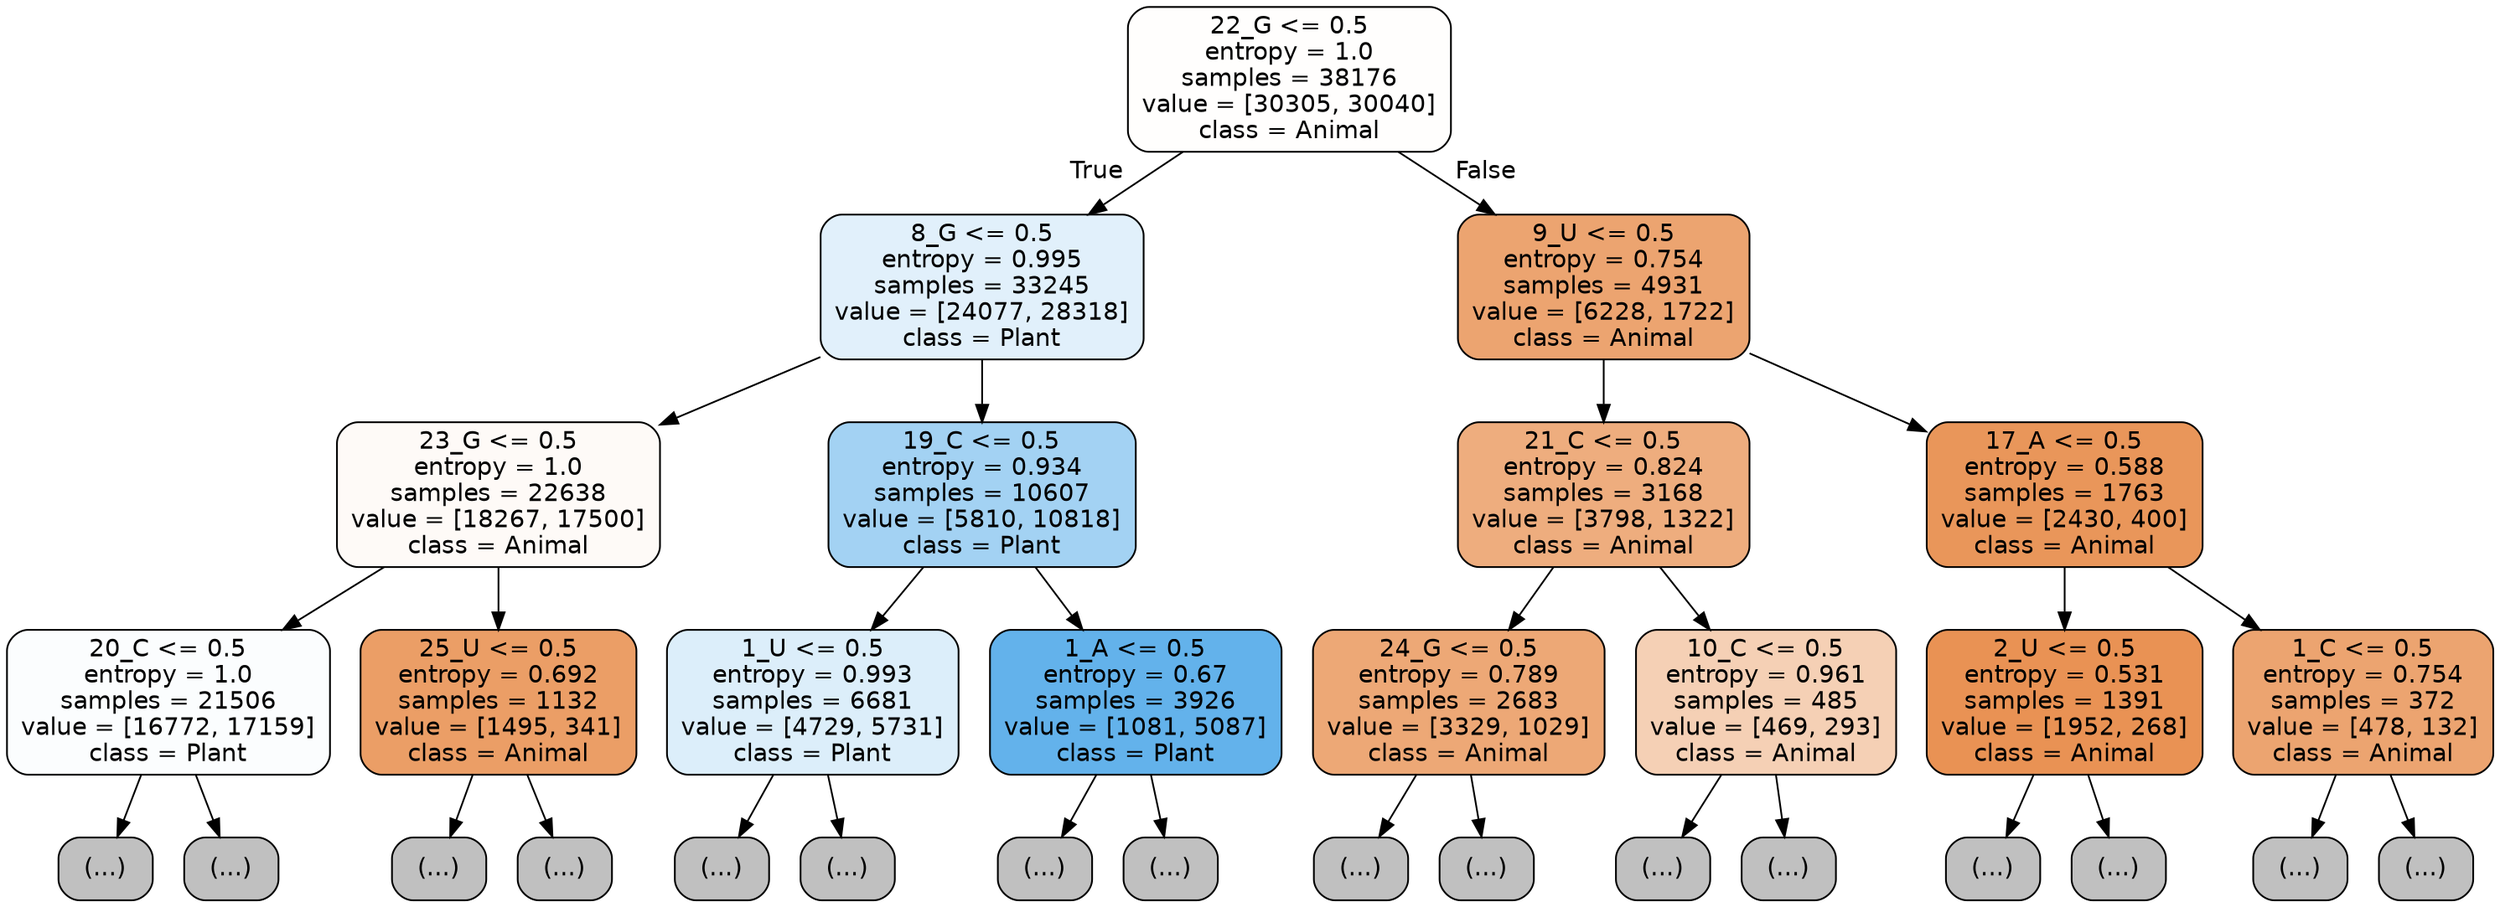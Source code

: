 digraph Tree {
node [shape=box, style="filled, rounded", color="black", fontname="helvetica"] ;
edge [fontname="helvetica"] ;
0 [label="22_G <= 0.5\nentropy = 1.0\nsamples = 38176\nvalue = [30305, 30040]\nclass = Animal", fillcolor="#fffefd"] ;
1 [label="8_G <= 0.5\nentropy = 0.995\nsamples = 33245\nvalue = [24077, 28318]\nclass = Plant", fillcolor="#e1f0fb"] ;
0 -> 1 [labeldistance=2.5, labelangle=45, headlabel="True"] ;
2 [label="23_G <= 0.5\nentropy = 1.0\nsamples = 22638\nvalue = [18267, 17500]\nclass = Animal", fillcolor="#fefaf7"] ;
1 -> 2 ;
3 [label="20_C <= 0.5\nentropy = 1.0\nsamples = 21506\nvalue = [16772, 17159]\nclass = Plant", fillcolor="#fbfdfe"] ;
2 -> 3 ;
4 [label="(...)", fillcolor="#C0C0C0"] ;
3 -> 4 ;
8223 [label="(...)", fillcolor="#C0C0C0"] ;
3 -> 8223 ;
10658 [label="25_U <= 0.5\nentropy = 0.692\nsamples = 1132\nvalue = [1495, 341]\nclass = Animal", fillcolor="#eb9e66"] ;
2 -> 10658 ;
10659 [label="(...)", fillcolor="#C0C0C0"] ;
10658 -> 10659 ;
11032 [label="(...)", fillcolor="#C0C0C0"] ;
10658 -> 11032 ;
11059 [label="19_C <= 0.5\nentropy = 0.934\nsamples = 10607\nvalue = [5810, 10818]\nclass = Plant", fillcolor="#a3d2f3"] ;
1 -> 11059 ;
11060 [label="1_U <= 0.5\nentropy = 0.993\nsamples = 6681\nvalue = [4729, 5731]\nclass = Plant", fillcolor="#dceefa"] ;
11059 -> 11060 ;
11061 [label="(...)", fillcolor="#C0C0C0"] ;
11060 -> 11061 ;
12772 [label="(...)", fillcolor="#C0C0C0"] ;
11060 -> 12772 ;
14039 [label="1_A <= 0.5\nentropy = 0.67\nsamples = 3926\nvalue = [1081, 5087]\nclass = Plant", fillcolor="#63b2eb"] ;
11059 -> 14039 ;
14040 [label="(...)", fillcolor="#C0C0C0"] ;
14039 -> 14040 ;
14773 [label="(...)", fillcolor="#C0C0C0"] ;
14039 -> 14773 ;
14946 [label="9_U <= 0.5\nentropy = 0.754\nsamples = 4931\nvalue = [6228, 1722]\nclass = Animal", fillcolor="#eca470"] ;
0 -> 14946 [labeldistance=2.5, labelangle=-45, headlabel="False"] ;
14947 [label="21_C <= 0.5\nentropy = 0.824\nsamples = 3168\nvalue = [3798, 1322]\nclass = Animal", fillcolor="#eead7e"] ;
14946 -> 14947 ;
14948 [label="24_G <= 0.5\nentropy = 0.789\nsamples = 2683\nvalue = [3329, 1029]\nclass = Animal", fillcolor="#eda876"] ;
14947 -> 14948 ;
14949 [label="(...)", fillcolor="#C0C0C0"] ;
14948 -> 14949 ;
16064 [label="(...)", fillcolor="#C0C0C0"] ;
14948 -> 16064 ;
16121 [label="10_C <= 0.5\nentropy = 0.961\nsamples = 485\nvalue = [469, 293]\nclass = Animal", fillcolor="#f5d0b5"] ;
14947 -> 16121 ;
16122 [label="(...)", fillcolor="#C0C0C0"] ;
16121 -> 16122 ;
16315 [label="(...)", fillcolor="#C0C0C0"] ;
16121 -> 16315 ;
16358 [label="17_A <= 0.5\nentropy = 0.588\nsamples = 1763\nvalue = [2430, 400]\nclass = Animal", fillcolor="#e9965a"] ;
14946 -> 16358 ;
16359 [label="2_U <= 0.5\nentropy = 0.531\nsamples = 1391\nvalue = [1952, 268]\nclass = Animal", fillcolor="#e99254"] ;
16358 -> 16359 ;
16360 [label="(...)", fillcolor="#C0C0C0"] ;
16359 -> 16360 ;
16665 [label="(...)", fillcolor="#C0C0C0"] ;
16359 -> 16665 ;
16772 [label="1_C <= 0.5\nentropy = 0.754\nsamples = 372\nvalue = [478, 132]\nclass = Animal", fillcolor="#eca470"] ;
16358 -> 16772 ;
16773 [label="(...)", fillcolor="#C0C0C0"] ;
16772 -> 16773 ;
16862 [label="(...)", fillcolor="#C0C0C0"] ;
16772 -> 16862 ;
}